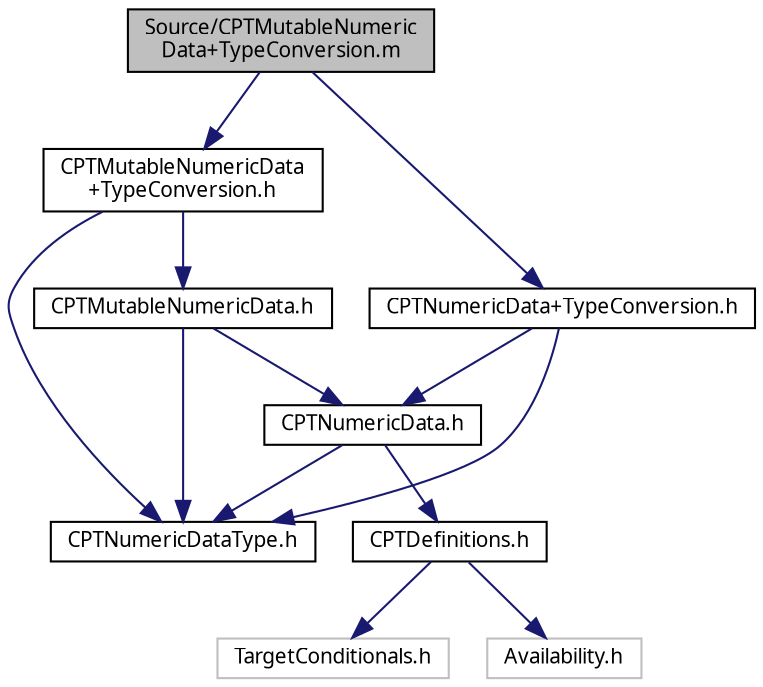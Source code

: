 digraph "Source/CPTMutableNumericData+TypeConversion.m"
{
 // LATEX_PDF_SIZE
  bgcolor="transparent";
  edge [fontname="Lucinda Grande",fontsize="10",labelfontname="Lucinda Grande",labelfontsize="10"];
  node [fontname="Lucinda Grande",fontsize="10",shape=record];
  Node1 [label="Source/CPTMutableNumeric\lData+TypeConversion.m",height=0.2,width=0.4,color="black", fillcolor="grey75", style="filled", fontcolor="black",tooltip=" "];
  Node1 -> Node2 [color="midnightblue",fontsize="10",style="solid",fontname="Lucinda Grande"];
  Node2 [label="CPTMutableNumericData\l+TypeConversion.h",height=0.2,width=0.4,color="black",URL="$_c_p_t_mutable_numeric_data_09_type_conversion_8h.html",tooltip=" "];
  Node2 -> Node3 [color="midnightblue",fontsize="10",style="solid",fontname="Lucinda Grande"];
  Node3 [label="CPTMutableNumericData.h",height=0.2,width=0.4,color="black",URL="$_c_p_t_mutable_numeric_data_8h.html",tooltip=" "];
  Node3 -> Node4 [color="midnightblue",fontsize="10",style="solid",fontname="Lucinda Grande"];
  Node4 [label="CPTNumericDataType.h",height=0.2,width=0.4,color="black",URL="$_c_p_t_numeric_data_type_8h.html",tooltip=" "];
  Node3 -> Node5 [color="midnightblue",fontsize="10",style="solid",fontname="Lucinda Grande"];
  Node5 [label="CPTNumericData.h",height=0.2,width=0.4,color="black",URL="$_c_p_t_numeric_data_8h.html",tooltip=" "];
  Node5 -> Node4 [color="midnightblue",fontsize="10",style="solid",fontname="Lucinda Grande"];
  Node5 -> Node6 [color="midnightblue",fontsize="10",style="solid",fontname="Lucinda Grande"];
  Node6 [label="CPTDefinitions.h",height=0.2,width=0.4,color="black",URL="$_c_p_t_definitions_8h.html",tooltip=" "];
  Node6 -> Node7 [color="midnightblue",fontsize="10",style="solid",fontname="Lucinda Grande"];
  Node7 [label="TargetConditionals.h",height=0.2,width=0.4,color="grey75",tooltip=" "];
  Node6 -> Node8 [color="midnightblue",fontsize="10",style="solid",fontname="Lucinda Grande"];
  Node8 [label="Availability.h",height=0.2,width=0.4,color="grey75",tooltip=" "];
  Node2 -> Node4 [color="midnightblue",fontsize="10",style="solid",fontname="Lucinda Grande"];
  Node1 -> Node9 [color="midnightblue",fontsize="10",style="solid",fontname="Lucinda Grande"];
  Node9 [label="CPTNumericData+TypeConversion.h",height=0.2,width=0.4,color="black",URL="$_c_p_t_numeric_data_09_type_conversion_8h.html",tooltip=" "];
  Node9 -> Node4 [color="midnightblue",fontsize="10",style="solid",fontname="Lucinda Grande"];
  Node9 -> Node5 [color="midnightblue",fontsize="10",style="solid",fontname="Lucinda Grande"];
}
